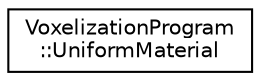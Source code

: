 digraph "Graphical Class Hierarchy"
{
 // INTERACTIVE_SVG=YES
 // LATEX_PDF_SIZE
  edge [fontname="Helvetica",fontsize="10",labelfontname="Helvetica",labelfontsize="10"];
  node [fontname="Helvetica",fontsize="10",shape=record];
  rankdir="LR";
  Node0 [label="VoxelizationProgram\l::UniformMaterial",height=0.2,width=0.4,color="black", fillcolor="white", style="filled",URL="$struct_voxelization_program_1_1_uniform_material.html",tooltip=" "];
}
